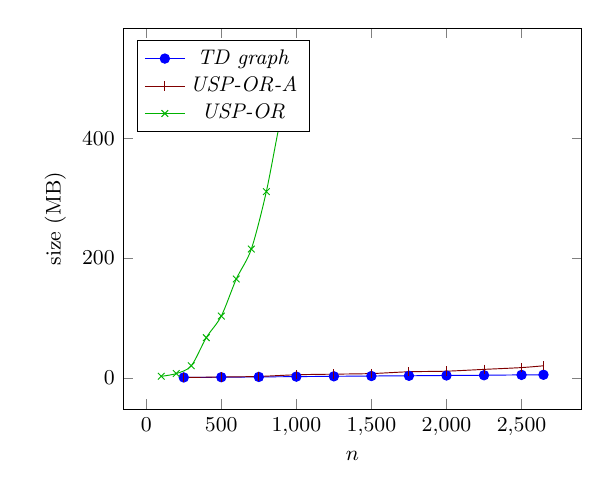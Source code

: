 \tikzstyle{textstyle}=[font=\fontsize{9}{9}\selectfont]
\begin{tikzpicture}[textstyle, scale=0.85]
    \begin{axis}[
        xlabel={$n$},
        ylabel={size (MB)},
		legend pos=north west
        ]
        
    \addplot[smooth,mark=*,color=blue, solid] plot coordinates {
		(250,0.5)
		(500,0.9)
		(750,1.4)
		(1000,1.9)
		(1250,2.4)
		(1500,2.9)
		(1750,3.3)
		(2000,3.8)
		(2250,4.2)
		(2500,4.8)
		(2646,5)
    };
    \addlegendentry{\textit{TD graph}}
    
    \addplot[smooth,mark=|,color=black!50!red, solid] plot coordinates {
		(250,0.5)
		(500,1.2)
		(750,2.2)
		(1000,5)
		(1250,6)
		(1500,7)
		(1750,10)
		(2000,11)
		(2250,14)
		(2500,17)
		(2646,20)
    };
    \addlegendentry{\textit{USP-OR-A}}
    
    \addplot[smooth,mark=x,color=green!70!black, solid] plot coordinates {
		(100,2.4)
		(200,7)
		(300,20)
		(400,67)
		(500,103)
		(600,165)
		(700,215)
		(800,311)
		(900,438)
		(1000,531)
    };
    \addlegendentry{\textit{USP-OR}}
    
    \end{axis}
\end{tikzpicture}
